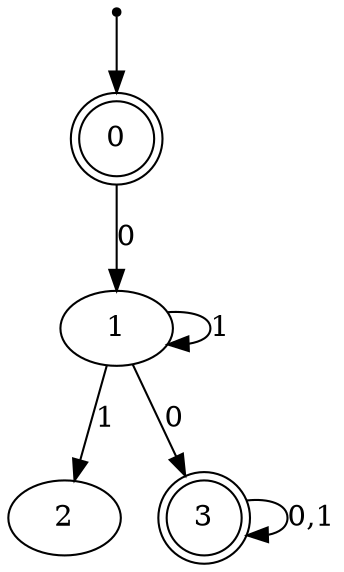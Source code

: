 digraph{
inic[shape=point];
inic->0;
0->1 [label="0"];
1->2 [label="1"];
1->1 [label="1"];
1->3 [label="0"];
3->3 [label="0,1"];
0[shape=doublecircle];
3[shape=doublecircle];
}